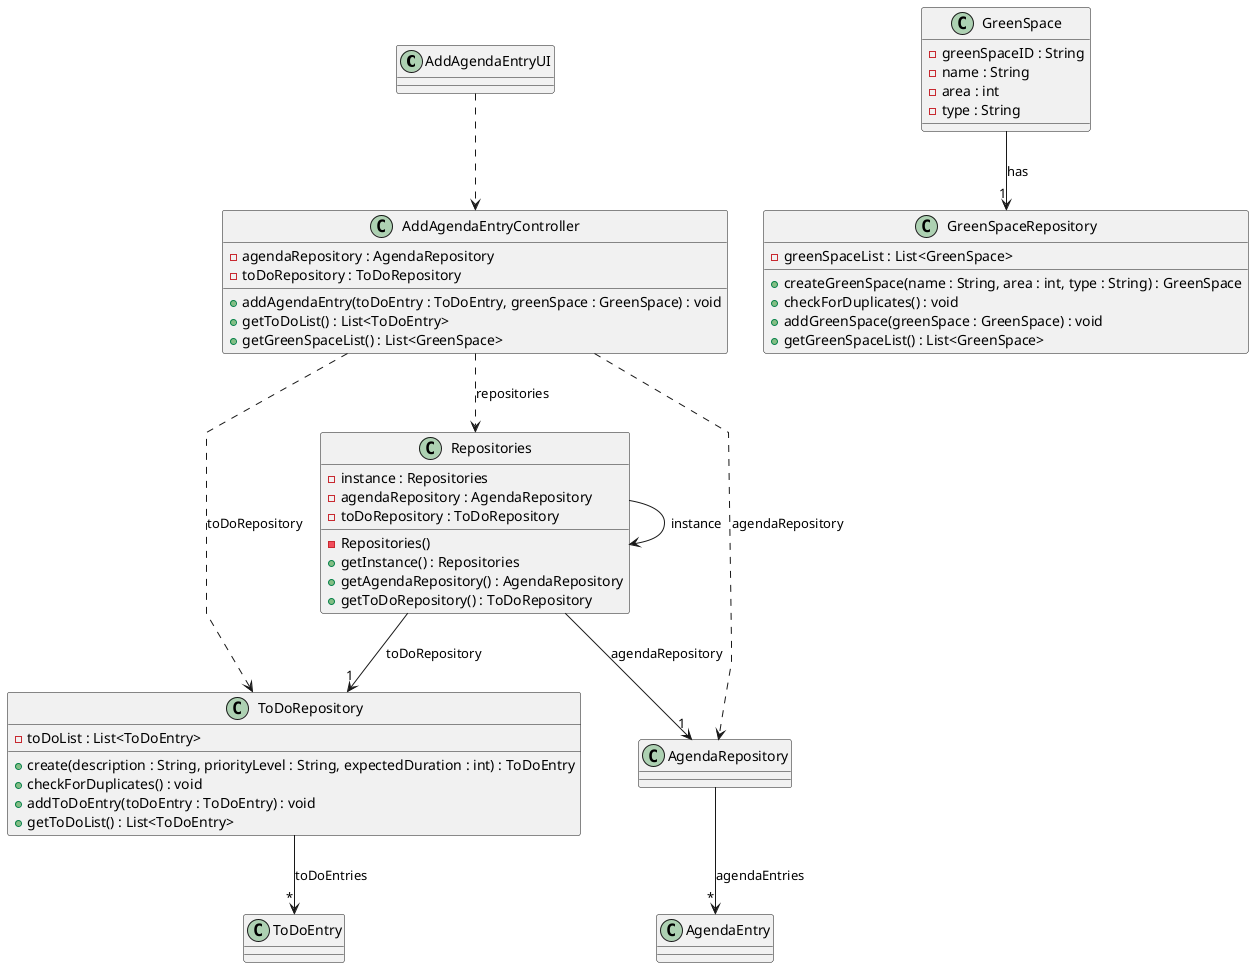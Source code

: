 @startuml
skinparam packageStyle rectangle
skinparam shadowing false
skinparam linetype polyline

class AddAgendaEntryUI {
}

class AddAgendaEntryController {
    - agendaRepository : AgendaRepository
    - toDoRepository : ToDoRepository
    + addAgendaEntry(toDoEntry : ToDoEntry, greenSpace : GreenSpace) : void
    + getToDoList() : List<ToDoEntry>
    + getGreenSpaceList() : List<GreenSpace>
}

class Repositories {
    - instance : Repositories
    - Repositories()
    - agendaRepository : AgendaRepository
    - toDoRepository : ToDoRepository
    + getInstance() : Repositories
    + getAgendaRepository() : AgendaRepository
    + getToDoRepository() : ToDoRepository
}

class ToDoRepository {
    - toDoList : List<ToDoEntry>
    + create(description : String, priorityLevel : String, expectedDuration : int) : ToDoEntry
    + checkForDuplicates() : void
    + addToDoEntry(toDoEntry : ToDoEntry) : void
    + getToDoList() : List<ToDoEntry>
}

class GreenSpaceRepository {
    - greenSpaceList : List<GreenSpace>
    + createGreenSpace(name : String, area : int, type : String) : GreenSpace
    + checkForDuplicates() : void
    + addGreenSpace(greenSpace : GreenSpace) : void
    + getGreenSpaceList() : List<GreenSpace>
}

class GreenSpace {
    - greenSpaceID : String
    - name : String
    - area : int
    - type : String
}

AddAgendaEntryUI ..> AddAgendaEntryController
AddAgendaEntryController ..> Repositories : repositories
Repositories --> Repositories : instance
Repositories --> "1" AgendaRepository : agendaRepository
Repositories --> "1" ToDoRepository : toDoRepository
AddAgendaEntryController ..> AgendaRepository : agendaRepository
AddAgendaEntryController ..> ToDoRepository : toDoRepository
AgendaRepository --> "*" AgendaEntry : agendaEntries
ToDoRepository --> "*" ToDoEntry : toDoEntries
GreenSpace --> "1" GreenSpaceRepository : has


@enduml
